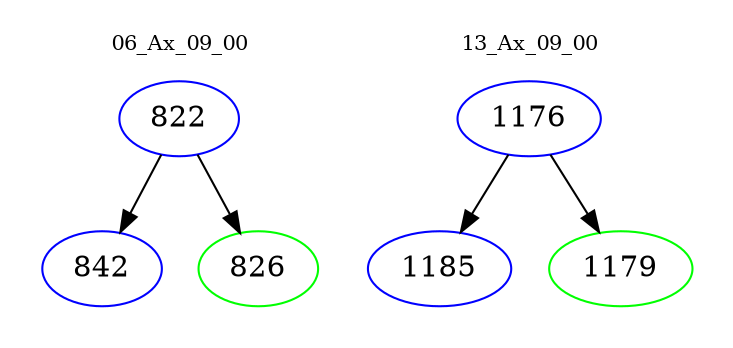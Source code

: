 digraph{
subgraph cluster_0 {
color = white
label = "06_Ax_09_00";
fontsize=10;
T0_822 [label="822", color="blue"]
T0_822 -> T0_842 [color="black"]
T0_842 [label="842", color="blue"]
T0_822 -> T0_826 [color="black"]
T0_826 [label="826", color="green"]
}
subgraph cluster_1 {
color = white
label = "13_Ax_09_00";
fontsize=10;
T1_1176 [label="1176", color="blue"]
T1_1176 -> T1_1185 [color="black"]
T1_1185 [label="1185", color="blue"]
T1_1176 -> T1_1179 [color="black"]
T1_1179 [label="1179", color="green"]
}
}
